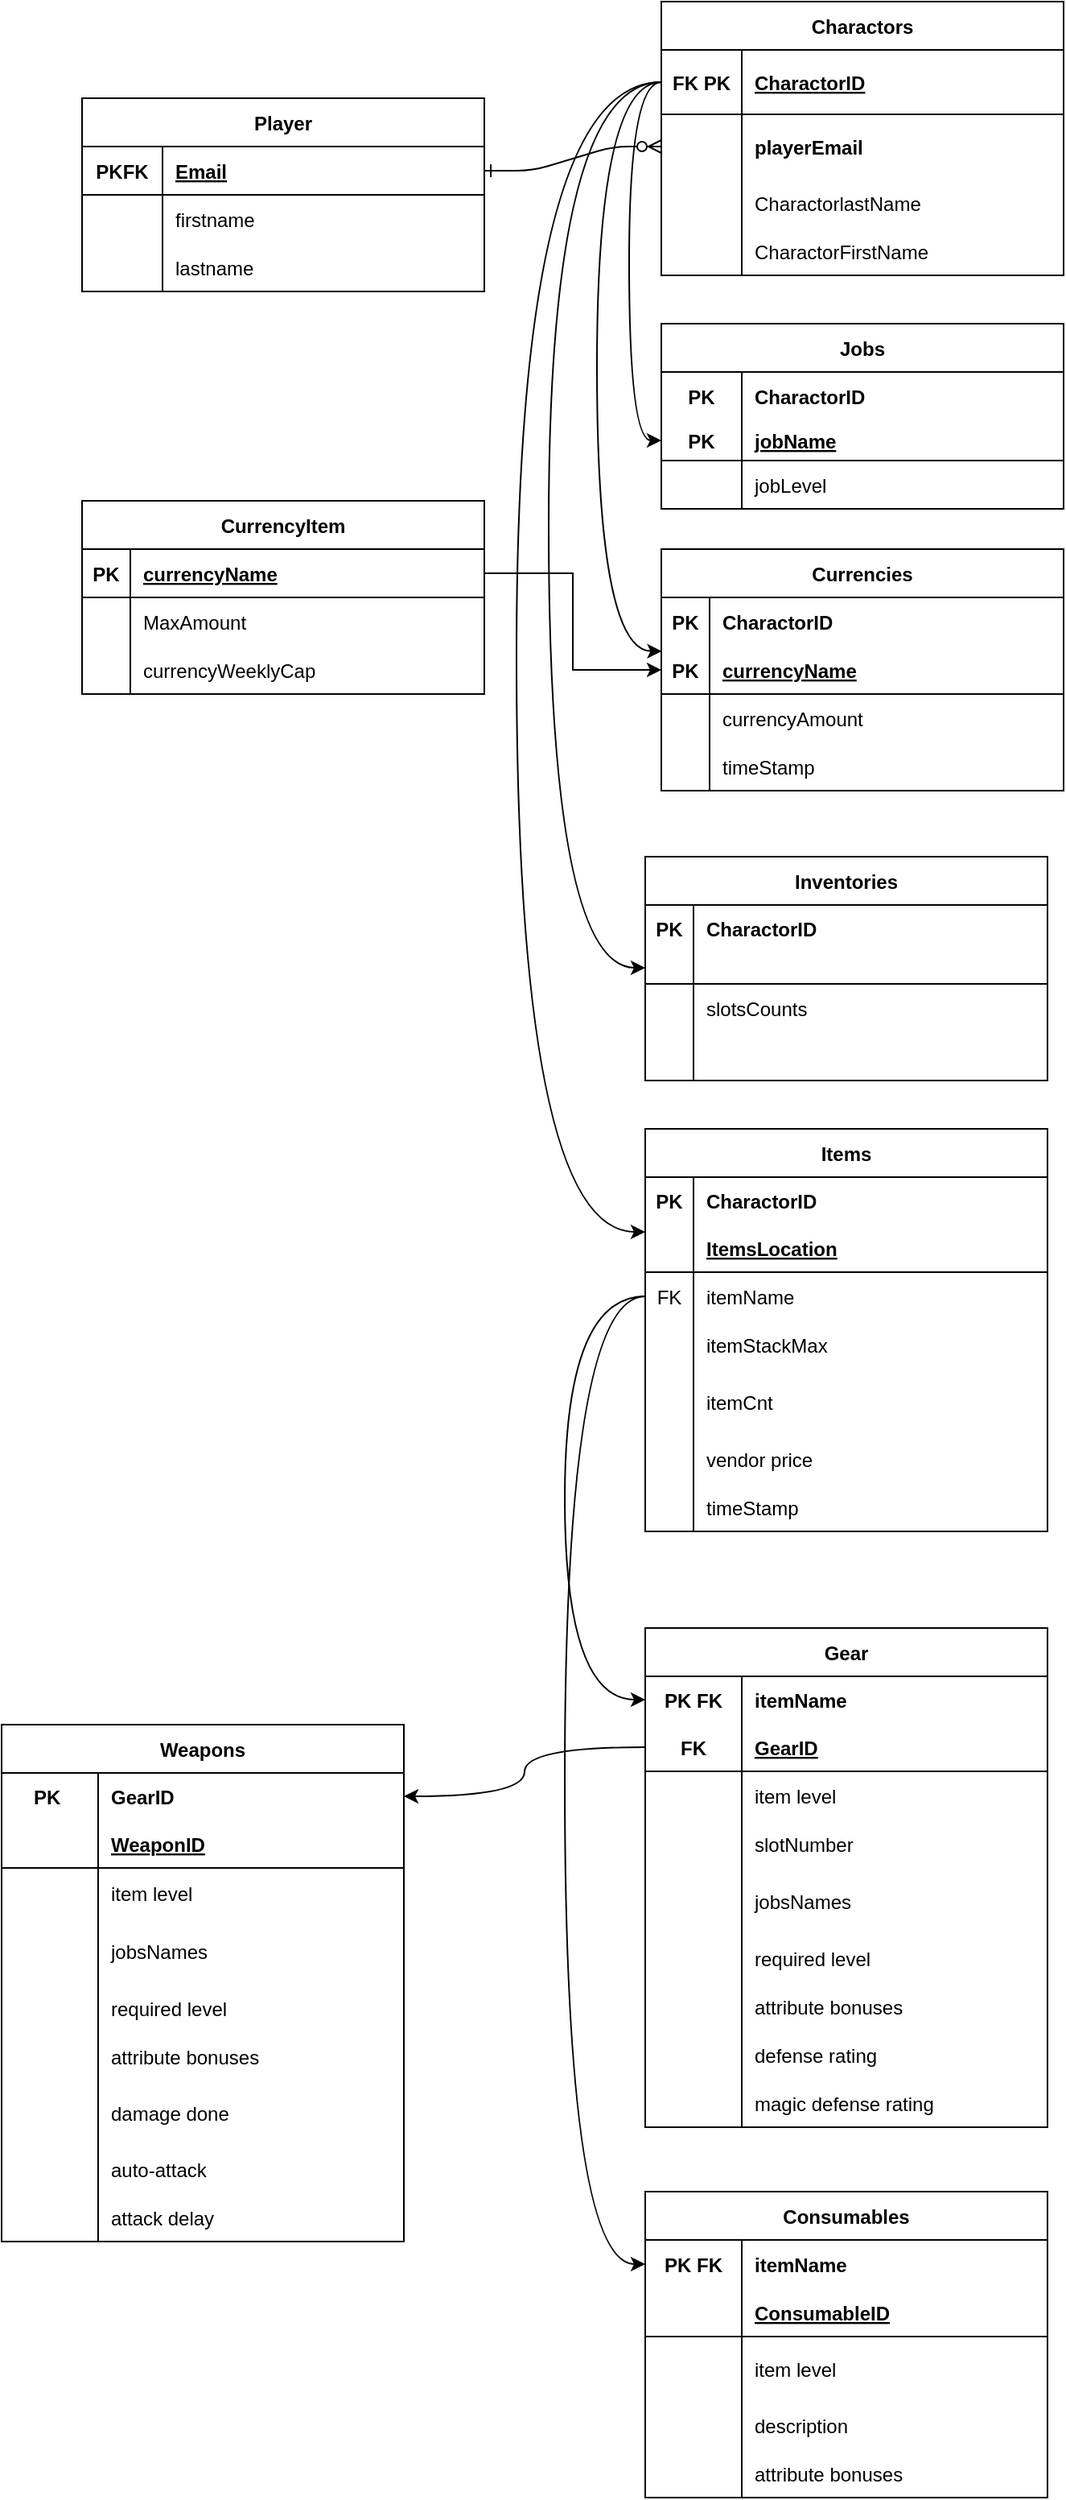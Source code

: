 <mxfile version="23.1.5" type="github">
  <diagram id="R2lEEEUBdFMjLlhIrx00" name="Page-1">
    <mxGraphModel dx="883" dy="550" grid="1" gridSize="10" guides="1" tooltips="1" connect="1" arrows="1" fold="1" page="1" pageScale="1" pageWidth="850" pageHeight="1100" math="0" shadow="0" extFonts="Permanent Marker^https://fonts.googleapis.com/css?family=Permanent+Marker">
      <root>
        <mxCell id="0" />
        <mxCell id="1" parent="0" />
        <mxCell id="0ALvYMT1jV8Z4muqGy3O-168" value="Items" style="shape=table;startSize=30;container=1;collapsible=1;childLayout=tableLayout;fixedRows=1;rowLines=0;fontStyle=1;align=center;resizeLast=1;" parent="1" vertex="1">
          <mxGeometry x="450" y="760" width="250" height="250.0" as="geometry">
            <mxRectangle x="450" y="290" width="70" height="30" as="alternateBounds" />
          </mxGeometry>
        </mxCell>
        <mxCell id="0ALvYMT1jV8Z4muqGy3O-169" value="" style="shape=partialRectangle;collapsible=0;dropTarget=0;pointerEvents=0;fillColor=none;points=[[0,0.5],[1,0.5]];portConstraint=eastwest;top=0;left=0;right=0;bottom=0;fontStyle=1" parent="0ALvYMT1jV8Z4muqGy3O-168" vertex="1">
          <mxGeometry y="30" width="250" height="29" as="geometry" />
        </mxCell>
        <mxCell id="0ALvYMT1jV8Z4muqGy3O-170" value="PK" style="shape=partialRectangle;overflow=hidden;connectable=0;fillColor=none;top=0;left=0;bottom=0;right=0;fontStyle=1" parent="0ALvYMT1jV8Z4muqGy3O-169" vertex="1">
          <mxGeometry width="30" height="29" as="geometry">
            <mxRectangle width="30" height="29" as="alternateBounds" />
          </mxGeometry>
        </mxCell>
        <mxCell id="0ALvYMT1jV8Z4muqGy3O-171" value="CharactorID" style="shape=partialRectangle;overflow=hidden;connectable=0;fillColor=none;top=0;left=0;bottom=0;right=0;align=left;spacingLeft=6;fontStyle=1" parent="0ALvYMT1jV8Z4muqGy3O-169" vertex="1">
          <mxGeometry x="30" width="220" height="29" as="geometry">
            <mxRectangle width="220" height="29" as="alternateBounds" />
          </mxGeometry>
        </mxCell>
        <mxCell id="0ALvYMT1jV8Z4muqGy3O-172" value="" style="shape=partialRectangle;collapsible=0;dropTarget=0;pointerEvents=0;fillColor=none;points=[[0,0.5],[1,0.5]];portConstraint=eastwest;top=0;left=0;right=0;bottom=1;" parent="0ALvYMT1jV8Z4muqGy3O-168" vertex="1">
          <mxGeometry y="59" width="250" height="30" as="geometry" />
        </mxCell>
        <mxCell id="0ALvYMT1jV8Z4muqGy3O-173" value="" style="shape=partialRectangle;overflow=hidden;connectable=0;fillColor=none;top=0;left=0;bottom=0;right=0;fontStyle=1;" parent="0ALvYMT1jV8Z4muqGy3O-172" vertex="1">
          <mxGeometry width="30" height="30" as="geometry">
            <mxRectangle width="30" height="30" as="alternateBounds" />
          </mxGeometry>
        </mxCell>
        <mxCell id="0ALvYMT1jV8Z4muqGy3O-174" value="ItemsLocation" style="shape=partialRectangle;overflow=hidden;connectable=0;fillColor=none;top=0;left=0;bottom=0;right=0;align=left;spacingLeft=6;fontStyle=5;" parent="0ALvYMT1jV8Z4muqGy3O-172" vertex="1">
          <mxGeometry x="30" width="220" height="30" as="geometry">
            <mxRectangle width="220" height="30" as="alternateBounds" />
          </mxGeometry>
        </mxCell>
        <mxCell id="0ALvYMT1jV8Z4muqGy3O-178" value="" style="shape=partialRectangle;collapsible=0;dropTarget=0;pointerEvents=0;fillColor=none;points=[[0,0.5],[1,0.5]];portConstraint=eastwest;top=0;left=0;right=0;bottom=0;" parent="0ALvYMT1jV8Z4muqGy3O-168" vertex="1">
          <mxGeometry y="89" width="250" height="30" as="geometry" />
        </mxCell>
        <mxCell id="0ALvYMT1jV8Z4muqGy3O-179" value="FK" style="shape=partialRectangle;overflow=hidden;connectable=0;fillColor=none;top=0;left=0;bottom=0;right=0;" parent="0ALvYMT1jV8Z4muqGy3O-178" vertex="1">
          <mxGeometry width="30" height="30" as="geometry">
            <mxRectangle width="30" height="30" as="alternateBounds" />
          </mxGeometry>
        </mxCell>
        <mxCell id="0ALvYMT1jV8Z4muqGy3O-180" value="itemName" style="shape=partialRectangle;overflow=hidden;connectable=0;fillColor=none;top=0;left=0;bottom=0;right=0;align=left;spacingLeft=6;" parent="0ALvYMT1jV8Z4muqGy3O-178" vertex="1">
          <mxGeometry x="30" width="220" height="30" as="geometry">
            <mxRectangle width="220" height="30" as="alternateBounds" />
          </mxGeometry>
        </mxCell>
        <mxCell id="0ALvYMT1jV8Z4muqGy3O-203" value="" style="shape=partialRectangle;collapsible=0;dropTarget=0;pointerEvents=0;fillColor=none;points=[[0,0.5],[1,0.5]];portConstraint=eastwest;top=0;left=0;right=0;bottom=0;" parent="0ALvYMT1jV8Z4muqGy3O-168" vertex="1">
          <mxGeometry y="119" width="250" height="30" as="geometry" />
        </mxCell>
        <mxCell id="0ALvYMT1jV8Z4muqGy3O-204" value="" style="shape=partialRectangle;overflow=hidden;connectable=0;fillColor=none;top=0;left=0;bottom=0;right=0;" parent="0ALvYMT1jV8Z4muqGy3O-203" vertex="1">
          <mxGeometry width="30" height="30" as="geometry">
            <mxRectangle width="30" height="30" as="alternateBounds" />
          </mxGeometry>
        </mxCell>
        <mxCell id="0ALvYMT1jV8Z4muqGy3O-205" value="itemStackMax" style="shape=partialRectangle;overflow=hidden;connectable=0;fillColor=none;top=0;left=0;bottom=0;right=0;align=left;spacingLeft=6;" parent="0ALvYMT1jV8Z4muqGy3O-203" vertex="1">
          <mxGeometry x="30" width="220" height="30" as="geometry">
            <mxRectangle width="220" height="30" as="alternateBounds" />
          </mxGeometry>
        </mxCell>
        <mxCell id="0ALvYMT1jV8Z4muqGy3O-222" value="" style="shape=partialRectangle;collapsible=0;dropTarget=0;pointerEvents=0;fillColor=none;points=[[0,0.5],[1,0.5]];portConstraint=eastwest;top=0;left=0;right=0;bottom=0;" parent="0ALvYMT1jV8Z4muqGy3O-168" vertex="1">
          <mxGeometry y="149" width="250" height="41" as="geometry" />
        </mxCell>
        <mxCell id="0ALvYMT1jV8Z4muqGy3O-223" value="" style="shape=partialRectangle;overflow=hidden;connectable=0;fillColor=none;top=0;left=0;bottom=0;right=0;" parent="0ALvYMT1jV8Z4muqGy3O-222" vertex="1">
          <mxGeometry width="30" height="41" as="geometry">
            <mxRectangle width="30" height="41" as="alternateBounds" />
          </mxGeometry>
        </mxCell>
        <mxCell id="0ALvYMT1jV8Z4muqGy3O-224" value="itemCnt" style="shape=partialRectangle;overflow=hidden;connectable=0;fillColor=none;top=0;left=0;bottom=0;right=0;align=left;spacingLeft=6;" parent="0ALvYMT1jV8Z4muqGy3O-222" vertex="1">
          <mxGeometry x="30" width="220" height="41" as="geometry">
            <mxRectangle width="220" height="41" as="alternateBounds" />
          </mxGeometry>
        </mxCell>
        <mxCell id="0ALvYMT1jV8Z4muqGy3O-225" value="" style="shape=partialRectangle;collapsible=0;dropTarget=0;pointerEvents=0;fillColor=none;points=[[0,0.5],[1,0.5]];portConstraint=eastwest;top=0;left=0;right=0;bottom=0;" parent="0ALvYMT1jV8Z4muqGy3O-168" vertex="1">
          <mxGeometry y="190" width="250" height="30" as="geometry" />
        </mxCell>
        <mxCell id="0ALvYMT1jV8Z4muqGy3O-226" value="" style="shape=partialRectangle;overflow=hidden;connectable=0;fillColor=none;top=0;left=0;bottom=0;right=0;" parent="0ALvYMT1jV8Z4muqGy3O-225" vertex="1">
          <mxGeometry width="30" height="30" as="geometry">
            <mxRectangle width="30" height="30" as="alternateBounds" />
          </mxGeometry>
        </mxCell>
        <mxCell id="0ALvYMT1jV8Z4muqGy3O-227" value="vendor price" style="shape=partialRectangle;overflow=hidden;connectable=0;fillColor=none;top=0;left=0;bottom=0;right=0;align=left;spacingLeft=6;" parent="0ALvYMT1jV8Z4muqGy3O-225" vertex="1">
          <mxGeometry x="30" width="220" height="30" as="geometry">
            <mxRectangle width="220" height="30" as="alternateBounds" />
          </mxGeometry>
        </mxCell>
        <mxCell id="0ALvYMT1jV8Z4muqGy3O-229" value="" style="shape=partialRectangle;collapsible=0;dropTarget=0;pointerEvents=0;fillColor=none;points=[[0,0.5],[1,0.5]];portConstraint=eastwest;top=0;left=0;right=0;bottom=0;" parent="0ALvYMT1jV8Z4muqGy3O-168" vertex="1">
          <mxGeometry y="220" width="250" height="30" as="geometry" />
        </mxCell>
        <mxCell id="0ALvYMT1jV8Z4muqGy3O-230" value="" style="shape=partialRectangle;overflow=hidden;connectable=0;fillColor=none;top=0;left=0;bottom=0;right=0;" parent="0ALvYMT1jV8Z4muqGy3O-229" vertex="1">
          <mxGeometry width="30" height="30" as="geometry">
            <mxRectangle width="30" height="30" as="alternateBounds" />
          </mxGeometry>
        </mxCell>
        <mxCell id="0ALvYMT1jV8Z4muqGy3O-231" value="timeStamp" style="shape=partialRectangle;overflow=hidden;connectable=0;fillColor=none;top=0;left=0;bottom=0;right=0;align=left;spacingLeft=6;" parent="0ALvYMT1jV8Z4muqGy3O-229" vertex="1">
          <mxGeometry x="30" width="220" height="30" as="geometry">
            <mxRectangle width="220" height="30" as="alternateBounds" />
          </mxGeometry>
        </mxCell>
        <mxCell id="C-vyLk0tnHw3VtMMgP7b-1" value="" style="edgeStyle=entityRelationEdgeStyle;endArrow=ERzeroToMany;startArrow=ERone;endFill=1;startFill=0;entryX=0;entryY=0.5;entryDx=0;entryDy=0;" parent="1" source="C-vyLk0tnHw3VtMMgP7b-24" target="C-vyLk0tnHw3VtMMgP7b-6" edge="1">
          <mxGeometry width="100" height="100" relative="1" as="geometry">
            <mxPoint x="340" y="720" as="sourcePoint" />
            <mxPoint x="440" y="620" as="targetPoint" />
          </mxGeometry>
        </mxCell>
        <mxCell id="C-vyLk0tnHw3VtMMgP7b-2" value="Charactors" style="shape=table;startSize=30;container=1;collapsible=1;childLayout=tableLayout;fixedRows=1;rowLines=0;fontStyle=1;align=center;resizeLast=1;" parent="1" vertex="1">
          <mxGeometry x="460" y="60" width="250" height="170" as="geometry">
            <mxRectangle x="460" y="60" width="100" height="30" as="alternateBounds" />
          </mxGeometry>
        </mxCell>
        <mxCell id="C-vyLk0tnHw3VtMMgP7b-3" value="" style="shape=partialRectangle;collapsible=0;dropTarget=0;pointerEvents=0;fillColor=none;points=[[0,0.5],[1,0.5]];portConstraint=eastwest;top=0;left=0;right=0;bottom=1;" parent="C-vyLk0tnHw3VtMMgP7b-2" vertex="1">
          <mxGeometry y="30" width="250" height="40" as="geometry" />
        </mxCell>
        <mxCell id="C-vyLk0tnHw3VtMMgP7b-4" value="FK PK" style="shape=partialRectangle;overflow=hidden;connectable=0;fillColor=none;top=0;left=0;bottom=0;right=0;fontStyle=1;" parent="C-vyLk0tnHw3VtMMgP7b-3" vertex="1">
          <mxGeometry width="50" height="40" as="geometry">
            <mxRectangle width="50" height="40" as="alternateBounds" />
          </mxGeometry>
        </mxCell>
        <mxCell id="C-vyLk0tnHw3VtMMgP7b-5" value="CharactorID" style="shape=partialRectangle;overflow=hidden;connectable=0;fillColor=none;top=0;left=0;bottom=0;right=0;align=left;spacingLeft=6;fontStyle=5;" parent="C-vyLk0tnHw3VtMMgP7b-3" vertex="1">
          <mxGeometry x="50" width="200" height="40" as="geometry">
            <mxRectangle width="200" height="40" as="alternateBounds" />
          </mxGeometry>
        </mxCell>
        <mxCell id="C-vyLk0tnHw3VtMMgP7b-6" value="" style="shape=partialRectangle;collapsible=0;dropTarget=0;pointerEvents=0;fillColor=none;points=[[0,0.5],[1,0.5]];portConstraint=eastwest;top=0;left=0;right=0;bottom=0;" parent="C-vyLk0tnHw3VtMMgP7b-2" vertex="1">
          <mxGeometry y="70" width="250" height="40" as="geometry" />
        </mxCell>
        <mxCell id="C-vyLk0tnHw3VtMMgP7b-7" value="" style="shape=partialRectangle;overflow=hidden;connectable=0;fillColor=none;top=0;left=0;bottom=0;right=0;fontStyle=1" parent="C-vyLk0tnHw3VtMMgP7b-6" vertex="1">
          <mxGeometry width="50" height="40" as="geometry">
            <mxRectangle width="50" height="40" as="alternateBounds" />
          </mxGeometry>
        </mxCell>
        <mxCell id="C-vyLk0tnHw3VtMMgP7b-8" value="playerEmail" style="shape=partialRectangle;overflow=hidden;connectable=0;fillColor=none;top=0;left=0;bottom=0;right=0;align=left;spacingLeft=6;labelBorderColor=none;fontStyle=1;perimeterSpacing=2;" parent="C-vyLk0tnHw3VtMMgP7b-6" vertex="1">
          <mxGeometry x="50" width="200" height="40" as="geometry">
            <mxRectangle width="200" height="40" as="alternateBounds" />
          </mxGeometry>
        </mxCell>
        <mxCell id="C-vyLk0tnHw3VtMMgP7b-9" value="" style="shape=partialRectangle;collapsible=0;dropTarget=0;pointerEvents=0;fillColor=none;points=[[0,0.5],[1,0.5]];portConstraint=eastwest;top=0;left=0;right=0;bottom=0;" parent="C-vyLk0tnHw3VtMMgP7b-2" vertex="1">
          <mxGeometry y="110" width="250" height="30" as="geometry" />
        </mxCell>
        <mxCell id="C-vyLk0tnHw3VtMMgP7b-10" value="" style="shape=partialRectangle;overflow=hidden;connectable=0;fillColor=none;top=0;left=0;bottom=0;right=0;" parent="C-vyLk0tnHw3VtMMgP7b-9" vertex="1">
          <mxGeometry width="50" height="30" as="geometry">
            <mxRectangle width="50" height="30" as="alternateBounds" />
          </mxGeometry>
        </mxCell>
        <mxCell id="C-vyLk0tnHw3VtMMgP7b-11" value="CharactorlastName" style="shape=partialRectangle;overflow=hidden;connectable=0;fillColor=none;top=0;left=0;bottom=0;right=0;align=left;spacingLeft=6;strokeColor=default;" parent="C-vyLk0tnHw3VtMMgP7b-9" vertex="1">
          <mxGeometry x="50" width="200" height="30" as="geometry">
            <mxRectangle width="200" height="30" as="alternateBounds" />
          </mxGeometry>
        </mxCell>
        <mxCell id="0ALvYMT1jV8Z4muqGy3O-71" value="" style="shape=partialRectangle;collapsible=0;dropTarget=0;pointerEvents=0;fillColor=none;points=[[0,0.5],[1,0.5]];portConstraint=eastwest;top=0;left=0;right=0;bottom=0;" parent="C-vyLk0tnHw3VtMMgP7b-2" vertex="1">
          <mxGeometry y="140" width="250" height="30" as="geometry" />
        </mxCell>
        <mxCell id="0ALvYMT1jV8Z4muqGy3O-72" value="" style="shape=partialRectangle;overflow=hidden;connectable=0;fillColor=none;top=0;left=0;bottom=0;right=0;" parent="0ALvYMT1jV8Z4muqGy3O-71" vertex="1">
          <mxGeometry width="50" height="30" as="geometry">
            <mxRectangle width="50" height="30" as="alternateBounds" />
          </mxGeometry>
        </mxCell>
        <mxCell id="0ALvYMT1jV8Z4muqGy3O-73" value="CharactorFirstName" style="shape=partialRectangle;overflow=hidden;connectable=0;fillColor=none;top=0;left=0;bottom=0;right=0;align=left;spacingLeft=6;" parent="0ALvYMT1jV8Z4muqGy3O-71" vertex="1">
          <mxGeometry x="50" width="200" height="30" as="geometry">
            <mxRectangle width="200" height="30" as="alternateBounds" />
          </mxGeometry>
        </mxCell>
        <mxCell id="C-vyLk0tnHw3VtMMgP7b-13" value="Jobs" style="shape=table;startSize=30;container=1;collapsible=1;childLayout=tableLayout;fixedRows=1;rowLines=0;fontStyle=1;align=center;resizeLast=1;" parent="1" vertex="1">
          <mxGeometry x="460" y="260" width="250" height="115" as="geometry">
            <mxRectangle x="450" y="290" width="70" height="30" as="alternateBounds" />
          </mxGeometry>
        </mxCell>
        <mxCell id="C-vyLk0tnHw3VtMMgP7b-17" value="" style="shape=partialRectangle;collapsible=0;dropTarget=0;pointerEvents=0;fillColor=none;points=[[0,0.5],[1,0.5]];portConstraint=eastwest;top=0;left=0;right=0;bottom=0;" parent="C-vyLk0tnHw3VtMMgP7b-13" vertex="1">
          <mxGeometry y="30" width="250" height="30" as="geometry" />
        </mxCell>
        <mxCell id="C-vyLk0tnHw3VtMMgP7b-18" value="PK" style="shape=partialRectangle;overflow=hidden;connectable=0;fillColor=none;top=0;left=0;bottom=0;right=0;fontStyle=1" parent="C-vyLk0tnHw3VtMMgP7b-17" vertex="1">
          <mxGeometry width="50" height="30" as="geometry">
            <mxRectangle width="50" height="30" as="alternateBounds" />
          </mxGeometry>
        </mxCell>
        <mxCell id="C-vyLk0tnHw3VtMMgP7b-19" value="CharactorID" style="shape=partialRectangle;overflow=hidden;connectable=0;fillColor=none;top=0;left=0;bottom=0;right=0;align=left;spacingLeft=6;labelBorderColor=none;fontStyle=1" parent="C-vyLk0tnHw3VtMMgP7b-17" vertex="1">
          <mxGeometry x="50" width="200" height="30" as="geometry">
            <mxRectangle width="200" height="30" as="alternateBounds" />
          </mxGeometry>
        </mxCell>
        <mxCell id="C-vyLk0tnHw3VtMMgP7b-14" value="" style="shape=partialRectangle;collapsible=0;dropTarget=0;pointerEvents=0;fillColor=none;points=[[0,0.5],[1,0.5]];portConstraint=eastwest;top=0;left=0;right=0;bottom=1;movable=1;resizable=1;rotatable=1;deletable=1;editable=1;locked=0;connectable=1;" parent="C-vyLk0tnHw3VtMMgP7b-13" vertex="1">
          <mxGeometry y="60" width="250" height="25" as="geometry" />
        </mxCell>
        <mxCell id="C-vyLk0tnHw3VtMMgP7b-15" value="PK" style="shape=partialRectangle;overflow=hidden;connectable=0;fillColor=none;top=0;left=0;bottom=0;right=0;fontStyle=1;" parent="C-vyLk0tnHw3VtMMgP7b-14" vertex="1">
          <mxGeometry width="50" height="25" as="geometry">
            <mxRectangle width="50" height="25" as="alternateBounds" />
          </mxGeometry>
        </mxCell>
        <mxCell id="C-vyLk0tnHw3VtMMgP7b-16" value="jobName" style="shape=partialRectangle;overflow=hidden;connectable=0;fillColor=none;top=0;left=0;bottom=0;right=0;align=left;spacingLeft=6;fontStyle=5;movable=0;resizable=0;rotatable=0;deletable=0;editable=0;locked=1;" parent="C-vyLk0tnHw3VtMMgP7b-14" vertex="1">
          <mxGeometry x="50" width="200" height="25" as="geometry">
            <mxRectangle width="200" height="25" as="alternateBounds" />
          </mxGeometry>
        </mxCell>
        <mxCell id="C-vyLk0tnHw3VtMMgP7b-20" value="" style="shape=partialRectangle;collapsible=0;dropTarget=0;pointerEvents=0;fillColor=none;points=[[0,0.5],[1,0.5]];portConstraint=eastwest;top=0;left=0;right=0;bottom=0;" parent="C-vyLk0tnHw3VtMMgP7b-13" vertex="1">
          <mxGeometry y="85" width="250" height="30" as="geometry" />
        </mxCell>
        <mxCell id="C-vyLk0tnHw3VtMMgP7b-21" value="" style="shape=partialRectangle;overflow=hidden;connectable=0;fillColor=none;top=0;left=0;bottom=0;right=0;" parent="C-vyLk0tnHw3VtMMgP7b-20" vertex="1">
          <mxGeometry width="50" height="30" as="geometry">
            <mxRectangle width="50" height="30" as="alternateBounds" />
          </mxGeometry>
        </mxCell>
        <mxCell id="C-vyLk0tnHw3VtMMgP7b-22" value="jobLevel" style="shape=partialRectangle;overflow=hidden;connectable=0;fillColor=none;top=0;left=0;bottom=0;right=0;align=left;spacingLeft=6;" parent="C-vyLk0tnHw3VtMMgP7b-20" vertex="1">
          <mxGeometry x="50" width="200" height="30" as="geometry">
            <mxRectangle width="200" height="30" as="alternateBounds" />
          </mxGeometry>
        </mxCell>
        <mxCell id="C-vyLk0tnHw3VtMMgP7b-23" value="Player" style="shape=table;startSize=30;container=1;collapsible=1;childLayout=tableLayout;fixedRows=1;rowLines=0;fontStyle=1;align=center;resizeLast=1;" parent="1" vertex="1">
          <mxGeometry x="100" y="120" width="250" height="120" as="geometry" />
        </mxCell>
        <mxCell id="C-vyLk0tnHw3VtMMgP7b-24" value="" style="shape=partialRectangle;collapsible=0;dropTarget=0;pointerEvents=0;fillColor=none;points=[[0,0.5],[1,0.5]];portConstraint=eastwest;top=0;left=0;right=0;bottom=1;" parent="C-vyLk0tnHw3VtMMgP7b-23" vertex="1">
          <mxGeometry y="30" width="250" height="30" as="geometry" />
        </mxCell>
        <mxCell id="C-vyLk0tnHw3VtMMgP7b-25" value="PKFK" style="shape=partialRectangle;overflow=hidden;connectable=0;fillColor=none;top=0;left=0;bottom=0;right=0;fontStyle=1;" parent="C-vyLk0tnHw3VtMMgP7b-24" vertex="1">
          <mxGeometry width="50" height="30" as="geometry">
            <mxRectangle width="50" height="30" as="alternateBounds" />
          </mxGeometry>
        </mxCell>
        <mxCell id="C-vyLk0tnHw3VtMMgP7b-26" value="Email" style="shape=partialRectangle;overflow=hidden;connectable=0;fillColor=none;top=0;left=0;bottom=0;right=0;align=left;spacingLeft=6;fontStyle=5;" parent="C-vyLk0tnHw3VtMMgP7b-24" vertex="1">
          <mxGeometry x="50" width="200" height="30" as="geometry">
            <mxRectangle width="200" height="30" as="alternateBounds" />
          </mxGeometry>
        </mxCell>
        <mxCell id="C-vyLk0tnHw3VtMMgP7b-27" value="" style="shape=partialRectangle;collapsible=0;dropTarget=0;pointerEvents=0;fillColor=none;points=[[0,0.5],[1,0.5]];portConstraint=eastwest;top=0;left=0;right=0;bottom=0;" parent="C-vyLk0tnHw3VtMMgP7b-23" vertex="1">
          <mxGeometry y="60" width="250" height="30" as="geometry" />
        </mxCell>
        <mxCell id="C-vyLk0tnHw3VtMMgP7b-28" value="" style="shape=partialRectangle;overflow=hidden;connectable=0;fillColor=none;top=0;left=0;bottom=0;right=0;" parent="C-vyLk0tnHw3VtMMgP7b-27" vertex="1">
          <mxGeometry width="50" height="30" as="geometry">
            <mxRectangle width="50" height="30" as="alternateBounds" />
          </mxGeometry>
        </mxCell>
        <mxCell id="C-vyLk0tnHw3VtMMgP7b-29" value="firstname" style="shape=partialRectangle;overflow=hidden;connectable=0;fillColor=none;top=0;left=0;bottom=0;right=0;align=left;spacingLeft=6;" parent="C-vyLk0tnHw3VtMMgP7b-27" vertex="1">
          <mxGeometry x="50" width="200" height="30" as="geometry">
            <mxRectangle width="200" height="30" as="alternateBounds" />
          </mxGeometry>
        </mxCell>
        <mxCell id="0ALvYMT1jV8Z4muqGy3O-9" value="" style="shape=partialRectangle;collapsible=0;dropTarget=0;pointerEvents=0;fillColor=none;points=[[0,0.5],[1,0.5]];portConstraint=eastwest;top=0;left=0;right=0;bottom=0;" parent="C-vyLk0tnHw3VtMMgP7b-23" vertex="1">
          <mxGeometry y="90" width="250" height="30" as="geometry" />
        </mxCell>
        <mxCell id="0ALvYMT1jV8Z4muqGy3O-10" value="" style="shape=partialRectangle;overflow=hidden;connectable=0;fillColor=none;top=0;left=0;bottom=0;right=0;" parent="0ALvYMT1jV8Z4muqGy3O-9" vertex="1">
          <mxGeometry width="50" height="30" as="geometry">
            <mxRectangle width="50" height="30" as="alternateBounds" />
          </mxGeometry>
        </mxCell>
        <mxCell id="0ALvYMT1jV8Z4muqGy3O-11" value="lastname" style="shape=partialRectangle;overflow=hidden;connectable=0;fillColor=none;top=0;left=0;bottom=0;right=0;align=left;spacingLeft=6;" parent="0ALvYMT1jV8Z4muqGy3O-9" vertex="1">
          <mxGeometry x="50" width="200" height="30" as="geometry">
            <mxRectangle width="200" height="30" as="alternateBounds" />
          </mxGeometry>
        </mxCell>
        <mxCell id="0ALvYMT1jV8Z4muqGy3O-91" value="Currencies" style="shape=table;startSize=30;container=1;collapsible=1;childLayout=tableLayout;fixedRows=1;rowLines=0;fontStyle=1;align=center;resizeLast=1;" parent="1" vertex="1">
          <mxGeometry x="460" y="400" width="250" height="150" as="geometry">
            <mxRectangle x="450" y="290" width="70" height="30" as="alternateBounds" />
          </mxGeometry>
        </mxCell>
        <mxCell id="0ALvYMT1jV8Z4muqGy3O-95" value="" style="shape=partialRectangle;collapsible=0;dropTarget=0;pointerEvents=0;fillColor=none;points=[[0,0.5],[1,0.5]];portConstraint=eastwest;top=0;left=0;right=0;bottom=0;fontStyle=1" parent="0ALvYMT1jV8Z4muqGy3O-91" vertex="1">
          <mxGeometry y="30" width="250" height="30" as="geometry" />
        </mxCell>
        <mxCell id="0ALvYMT1jV8Z4muqGy3O-96" value="PK" style="shape=partialRectangle;overflow=hidden;connectable=0;fillColor=none;top=0;left=0;bottom=0;right=0;fontStyle=1" parent="0ALvYMT1jV8Z4muqGy3O-95" vertex="1">
          <mxGeometry width="30" height="30" as="geometry">
            <mxRectangle width="30" height="30" as="alternateBounds" />
          </mxGeometry>
        </mxCell>
        <mxCell id="0ALvYMT1jV8Z4muqGy3O-97" value="CharactorID" style="shape=partialRectangle;overflow=hidden;connectable=0;fillColor=none;top=0;left=0;bottom=0;right=0;align=left;spacingLeft=6;fontStyle=1" parent="0ALvYMT1jV8Z4muqGy3O-95" vertex="1">
          <mxGeometry x="30" width="220" height="30" as="geometry">
            <mxRectangle width="220" height="30" as="alternateBounds" />
          </mxGeometry>
        </mxCell>
        <mxCell id="0ALvYMT1jV8Z4muqGy3O-92" value="" style="shape=partialRectangle;collapsible=0;dropTarget=0;pointerEvents=0;fillColor=none;points=[[0,0.5],[1,0.5]];portConstraint=eastwest;top=0;left=0;right=0;bottom=1;" parent="0ALvYMT1jV8Z4muqGy3O-91" vertex="1">
          <mxGeometry y="60" width="250" height="30" as="geometry" />
        </mxCell>
        <mxCell id="0ALvYMT1jV8Z4muqGy3O-93" value="PK" style="shape=partialRectangle;overflow=hidden;connectable=0;fillColor=none;top=0;left=0;bottom=0;right=0;fontStyle=1;" parent="0ALvYMT1jV8Z4muqGy3O-92" vertex="1">
          <mxGeometry width="30" height="30" as="geometry">
            <mxRectangle width="30" height="30" as="alternateBounds" />
          </mxGeometry>
        </mxCell>
        <mxCell id="0ALvYMT1jV8Z4muqGy3O-94" value="currencyName" style="shape=partialRectangle;overflow=hidden;connectable=0;fillColor=none;top=0;left=0;bottom=0;right=0;align=left;spacingLeft=6;fontStyle=5;" parent="0ALvYMT1jV8Z4muqGy3O-92" vertex="1">
          <mxGeometry x="30" width="220" height="30" as="geometry">
            <mxRectangle width="220" height="30" as="alternateBounds" />
          </mxGeometry>
        </mxCell>
        <mxCell id="0ALvYMT1jV8Z4muqGy3O-98" value="" style="shape=partialRectangle;collapsible=0;dropTarget=0;pointerEvents=0;fillColor=none;points=[[0,0.5],[1,0.5]];portConstraint=eastwest;top=0;left=0;right=0;bottom=0;" parent="0ALvYMT1jV8Z4muqGy3O-91" vertex="1">
          <mxGeometry y="90" width="250" height="30" as="geometry" />
        </mxCell>
        <mxCell id="0ALvYMT1jV8Z4muqGy3O-99" value="" style="shape=partialRectangle;overflow=hidden;connectable=0;fillColor=none;top=0;left=0;bottom=0;right=0;" parent="0ALvYMT1jV8Z4muqGy3O-98" vertex="1">
          <mxGeometry width="30" height="30" as="geometry">
            <mxRectangle width="30" height="30" as="alternateBounds" />
          </mxGeometry>
        </mxCell>
        <mxCell id="0ALvYMT1jV8Z4muqGy3O-100" value="currencyAmount" style="shape=partialRectangle;overflow=hidden;connectable=0;fillColor=none;top=0;left=0;bottom=0;right=0;align=left;spacingLeft=6;" parent="0ALvYMT1jV8Z4muqGy3O-98" vertex="1">
          <mxGeometry x="30" width="220" height="30" as="geometry">
            <mxRectangle width="220" height="30" as="alternateBounds" />
          </mxGeometry>
        </mxCell>
        <mxCell id="0ALvYMT1jV8Z4muqGy3O-152" value="" style="shape=partialRectangle;collapsible=0;dropTarget=0;pointerEvents=0;fillColor=none;points=[[0,0.5],[1,0.5]];portConstraint=eastwest;top=0;left=0;right=0;bottom=0;" parent="0ALvYMT1jV8Z4muqGy3O-91" vertex="1">
          <mxGeometry y="120" width="250" height="30" as="geometry" />
        </mxCell>
        <mxCell id="0ALvYMT1jV8Z4muqGy3O-153" value="" style="shape=partialRectangle;overflow=hidden;connectable=0;fillColor=none;top=0;left=0;bottom=0;right=0;" parent="0ALvYMT1jV8Z4muqGy3O-152" vertex="1">
          <mxGeometry width="30" height="30" as="geometry">
            <mxRectangle width="30" height="30" as="alternateBounds" />
          </mxGeometry>
        </mxCell>
        <mxCell id="0ALvYMT1jV8Z4muqGy3O-154" value="timeStamp" style="shape=partialRectangle;overflow=hidden;connectable=0;fillColor=none;top=0;left=0;bottom=0;right=0;align=left;spacingLeft=6;" parent="0ALvYMT1jV8Z4muqGy3O-152" vertex="1">
          <mxGeometry x="30" width="220" height="30" as="geometry">
            <mxRectangle width="220" height="30" as="alternateBounds" />
          </mxGeometry>
        </mxCell>
        <mxCell id="0ALvYMT1jV8Z4muqGy3O-114" value="CurrencyItem" style="shape=table;startSize=30;container=1;collapsible=1;childLayout=tableLayout;fixedRows=1;rowLines=0;fontStyle=1;align=center;resizeLast=1;" parent="1" vertex="1">
          <mxGeometry x="100" y="370" width="250" height="120" as="geometry">
            <mxRectangle x="450" y="290" width="70" height="30" as="alternateBounds" />
          </mxGeometry>
        </mxCell>
        <mxCell id="0ALvYMT1jV8Z4muqGy3O-115" value="" style="shape=partialRectangle;collapsible=0;dropTarget=0;pointerEvents=0;fillColor=none;points=[[0,0.5],[1,0.5]];portConstraint=eastwest;top=0;left=0;right=0;bottom=1;" parent="0ALvYMT1jV8Z4muqGy3O-114" vertex="1">
          <mxGeometry y="30" width="250" height="30" as="geometry" />
        </mxCell>
        <mxCell id="0ALvYMT1jV8Z4muqGy3O-116" value="PK" style="shape=partialRectangle;overflow=hidden;connectable=0;fillColor=none;top=0;left=0;bottom=0;right=0;fontStyle=1;" parent="0ALvYMT1jV8Z4muqGy3O-115" vertex="1">
          <mxGeometry width="30" height="30" as="geometry">
            <mxRectangle width="30" height="30" as="alternateBounds" />
          </mxGeometry>
        </mxCell>
        <mxCell id="0ALvYMT1jV8Z4muqGy3O-117" value="currencyName" style="shape=partialRectangle;overflow=hidden;connectable=0;fillColor=none;top=0;left=0;bottom=0;right=0;align=left;spacingLeft=6;fontStyle=5;" parent="0ALvYMT1jV8Z4muqGy3O-115" vertex="1">
          <mxGeometry x="30" width="220" height="30" as="geometry">
            <mxRectangle width="220" height="30" as="alternateBounds" />
          </mxGeometry>
        </mxCell>
        <mxCell id="0ALvYMT1jV8Z4muqGy3O-118" value="" style="shape=partialRectangle;collapsible=0;dropTarget=0;pointerEvents=0;fillColor=none;points=[[0,0.5],[1,0.5]];portConstraint=eastwest;top=0;left=0;right=0;bottom=0;" parent="0ALvYMT1jV8Z4muqGy3O-114" vertex="1">
          <mxGeometry y="60" width="250" height="30" as="geometry" />
        </mxCell>
        <mxCell id="0ALvYMT1jV8Z4muqGy3O-119" value="" style="shape=partialRectangle;overflow=hidden;connectable=0;fillColor=none;top=0;left=0;bottom=0;right=0;" parent="0ALvYMT1jV8Z4muqGy3O-118" vertex="1">
          <mxGeometry width="30" height="30" as="geometry">
            <mxRectangle width="30" height="30" as="alternateBounds" />
          </mxGeometry>
        </mxCell>
        <mxCell id="0ALvYMT1jV8Z4muqGy3O-120" value="MaxAmount" style="shape=partialRectangle;overflow=hidden;connectable=0;fillColor=none;top=0;left=0;bottom=0;right=0;align=left;spacingLeft=6;" parent="0ALvYMT1jV8Z4muqGy3O-118" vertex="1">
          <mxGeometry x="30" width="220" height="30" as="geometry">
            <mxRectangle width="220" height="30" as="alternateBounds" />
          </mxGeometry>
        </mxCell>
        <mxCell id="0ALvYMT1jV8Z4muqGy3O-133" value="" style="shape=partialRectangle;collapsible=0;dropTarget=0;pointerEvents=0;fillColor=none;points=[[0,0.5],[1,0.5]];portConstraint=eastwest;top=0;left=0;right=0;bottom=0;" parent="0ALvYMT1jV8Z4muqGy3O-114" vertex="1">
          <mxGeometry y="90" width="250" height="30" as="geometry" />
        </mxCell>
        <mxCell id="0ALvYMT1jV8Z4muqGy3O-134" value="" style="shape=partialRectangle;overflow=hidden;connectable=0;fillColor=none;top=0;left=0;bottom=0;right=0;" parent="0ALvYMT1jV8Z4muqGy3O-133" vertex="1">
          <mxGeometry width="30" height="30" as="geometry">
            <mxRectangle width="30" height="30" as="alternateBounds" />
          </mxGeometry>
        </mxCell>
        <mxCell id="0ALvYMT1jV8Z4muqGy3O-135" value="currencyWeeklyCap" style="shape=partialRectangle;overflow=hidden;connectable=0;fillColor=none;top=0;left=0;bottom=0;right=0;align=left;spacingLeft=6;" parent="0ALvYMT1jV8Z4muqGy3O-133" vertex="1">
          <mxGeometry x="30" width="220" height="30" as="geometry">
            <mxRectangle width="220" height="30" as="alternateBounds" />
          </mxGeometry>
        </mxCell>
        <mxCell id="0ALvYMT1jV8Z4muqGy3O-136" style="edgeStyle=orthogonalEdgeStyle;rounded=0;orthogonalLoop=1;jettySize=auto;html=1;exitX=1;exitY=0.5;exitDx=0;exitDy=0;entryX=0;entryY=0.5;entryDx=0;entryDy=0;" parent="1" source="0ALvYMT1jV8Z4muqGy3O-115" target="0ALvYMT1jV8Z4muqGy3O-92" edge="1">
          <mxGeometry relative="1" as="geometry" />
        </mxCell>
        <mxCell id="0ALvYMT1jV8Z4muqGy3O-185" style="edgeStyle=orthogonalEdgeStyle;rounded=0;orthogonalLoop=1;jettySize=auto;html=1;exitX=0;exitY=0.5;exitDx=0;exitDy=0;entryX=0;entryY=0.5;entryDx=0;entryDy=0;curved=1;" parent="1" source="C-vyLk0tnHw3VtMMgP7b-3" target="C-vyLk0tnHw3VtMMgP7b-14" edge="1">
          <mxGeometry relative="1" as="geometry" />
        </mxCell>
        <mxCell id="0ALvYMT1jV8Z4muqGy3O-186" style="edgeStyle=orthogonalEdgeStyle;rounded=0;orthogonalLoop=1;jettySize=auto;html=1;exitX=0;exitY=0.5;exitDx=0;exitDy=0;entryX=0.001;entryY=0.113;entryDx=0;entryDy=0;entryPerimeter=0;curved=1;" parent="1" source="C-vyLk0tnHw3VtMMgP7b-3" target="0ALvYMT1jV8Z4muqGy3O-92" edge="1">
          <mxGeometry relative="1" as="geometry">
            <Array as="points">
              <mxPoint x="420" y="110" />
              <mxPoint x="420" y="463" />
            </Array>
          </mxGeometry>
        </mxCell>
        <mxCell id="0ALvYMT1jV8Z4muqGy3O-188" style="edgeStyle=orthogonalEdgeStyle;rounded=0;orthogonalLoop=1;jettySize=auto;html=1;exitX=0;exitY=0.5;exitDx=0;exitDy=0;entryX=0;entryY=0.5;entryDx=0;entryDy=0;curved=1;" parent="1" source="C-vyLk0tnHw3VtMMgP7b-3" target="0ALvYMT1jV8Z4muqGy3O-193" edge="1">
          <mxGeometry relative="1" as="geometry">
            <Array as="points">
              <mxPoint x="390" y="110" />
              <mxPoint x="390" y="660" />
            </Array>
          </mxGeometry>
        </mxCell>
        <mxCell id="0ALvYMT1jV8Z4muqGy3O-189" value="Inventories" style="shape=table;startSize=30;container=1;collapsible=1;childLayout=tableLayout;fixedRows=1;rowLines=0;fontStyle=1;align=center;resizeLast=1;" parent="1" vertex="1">
          <mxGeometry x="450" y="591" width="250" height="139" as="geometry">
            <mxRectangle x="450" y="290" width="70" height="30" as="alternateBounds" />
          </mxGeometry>
        </mxCell>
        <mxCell id="0ALvYMT1jV8Z4muqGy3O-190" value="" style="shape=partialRectangle;collapsible=0;dropTarget=0;pointerEvents=0;fillColor=none;points=[[0,0.5],[1,0.5]];portConstraint=eastwest;top=0;left=0;right=0;bottom=0;fontStyle=1" parent="0ALvYMT1jV8Z4muqGy3O-189" vertex="1">
          <mxGeometry y="30" width="250" height="29" as="geometry" />
        </mxCell>
        <mxCell id="0ALvYMT1jV8Z4muqGy3O-191" value="PK" style="shape=partialRectangle;overflow=hidden;connectable=0;fillColor=none;top=0;left=0;bottom=0;right=0;fontStyle=1" parent="0ALvYMT1jV8Z4muqGy3O-190" vertex="1">
          <mxGeometry width="30" height="29" as="geometry">
            <mxRectangle width="30" height="29" as="alternateBounds" />
          </mxGeometry>
        </mxCell>
        <mxCell id="0ALvYMT1jV8Z4muqGy3O-192" value="CharactorID" style="shape=partialRectangle;overflow=hidden;connectable=0;fillColor=none;top=0;left=0;bottom=0;right=0;align=left;spacingLeft=6;fontStyle=1" parent="0ALvYMT1jV8Z4muqGy3O-190" vertex="1">
          <mxGeometry x="30" width="220" height="29" as="geometry">
            <mxRectangle width="220" height="29" as="alternateBounds" />
          </mxGeometry>
        </mxCell>
        <mxCell id="0ALvYMT1jV8Z4muqGy3O-193" value="" style="shape=partialRectangle;collapsible=0;dropTarget=0;pointerEvents=0;fillColor=none;points=[[0,0.5],[1,0.5]];portConstraint=eastwest;top=0;left=0;right=0;bottom=1;" parent="0ALvYMT1jV8Z4muqGy3O-189" vertex="1">
          <mxGeometry y="59" width="250" height="20" as="geometry" />
        </mxCell>
        <mxCell id="0ALvYMT1jV8Z4muqGy3O-194" value="" style="shape=partialRectangle;overflow=hidden;connectable=0;fillColor=none;top=0;left=0;bottom=0;right=0;fontStyle=1;" parent="0ALvYMT1jV8Z4muqGy3O-193" vertex="1">
          <mxGeometry width="30" height="20" as="geometry">
            <mxRectangle width="30" height="20" as="alternateBounds" />
          </mxGeometry>
        </mxCell>
        <mxCell id="0ALvYMT1jV8Z4muqGy3O-195" value="" style="shape=partialRectangle;overflow=hidden;connectable=0;fillColor=none;top=0;left=0;bottom=0;right=0;align=left;spacingLeft=6;fontStyle=5;" parent="0ALvYMT1jV8Z4muqGy3O-193" vertex="1">
          <mxGeometry x="30" width="220" height="20" as="geometry">
            <mxRectangle width="220" height="20" as="alternateBounds" />
          </mxGeometry>
        </mxCell>
        <mxCell id="0ALvYMT1jV8Z4muqGy3O-196" value="" style="shape=partialRectangle;collapsible=0;dropTarget=0;pointerEvents=0;fillColor=none;points=[[0,0.5],[1,0.5]];portConstraint=eastwest;top=0;left=0;right=0;bottom=0;" parent="0ALvYMT1jV8Z4muqGy3O-189" vertex="1">
          <mxGeometry y="79" width="250" height="30" as="geometry" />
        </mxCell>
        <mxCell id="0ALvYMT1jV8Z4muqGy3O-197" value="" style="shape=partialRectangle;overflow=hidden;connectable=0;fillColor=none;top=0;left=0;bottom=0;right=0;" parent="0ALvYMT1jV8Z4muqGy3O-196" vertex="1">
          <mxGeometry width="30" height="30" as="geometry">
            <mxRectangle width="30" height="30" as="alternateBounds" />
          </mxGeometry>
        </mxCell>
        <mxCell id="0ALvYMT1jV8Z4muqGy3O-198" value="slotsCounts" style="shape=partialRectangle;overflow=hidden;connectable=0;fillColor=none;top=0;left=0;bottom=0;right=0;align=left;spacingLeft=6;" parent="0ALvYMT1jV8Z4muqGy3O-196" vertex="1">
          <mxGeometry x="30" width="220" height="30" as="geometry">
            <mxRectangle width="220" height="30" as="alternateBounds" />
          </mxGeometry>
        </mxCell>
        <mxCell id="0ALvYMT1jV8Z4muqGy3O-199" value="" style="shape=partialRectangle;collapsible=0;dropTarget=0;pointerEvents=0;fillColor=none;points=[[0,0.5],[1,0.5]];portConstraint=eastwest;top=0;left=0;right=0;bottom=0;" parent="0ALvYMT1jV8Z4muqGy3O-189" vertex="1">
          <mxGeometry y="109" width="250" height="30" as="geometry" />
        </mxCell>
        <mxCell id="0ALvYMT1jV8Z4muqGy3O-200" value="" style="shape=partialRectangle;overflow=hidden;connectable=0;fillColor=none;top=0;left=0;bottom=0;right=0;" parent="0ALvYMT1jV8Z4muqGy3O-199" vertex="1">
          <mxGeometry width="30" height="30" as="geometry">
            <mxRectangle width="30" height="30" as="alternateBounds" />
          </mxGeometry>
        </mxCell>
        <mxCell id="0ALvYMT1jV8Z4muqGy3O-201" value="" style="shape=partialRectangle;overflow=hidden;connectable=0;fillColor=none;top=0;left=0;bottom=0;right=0;align=left;spacingLeft=6;" parent="0ALvYMT1jV8Z4muqGy3O-199" vertex="1">
          <mxGeometry x="30" width="220" height="30" as="geometry">
            <mxRectangle width="220" height="30" as="alternateBounds" />
          </mxGeometry>
        </mxCell>
        <mxCell id="0ALvYMT1jV8Z4muqGy3O-228" style="edgeStyle=orthogonalEdgeStyle;rounded=0;orthogonalLoop=1;jettySize=auto;html=1;exitX=0;exitY=0.5;exitDx=0;exitDy=0;entryX=0;entryY=0.167;entryDx=0;entryDy=0;curved=1;entryPerimeter=0;" parent="1" source="C-vyLk0tnHw3VtMMgP7b-3" target="0ALvYMT1jV8Z4muqGy3O-172" edge="1">
          <mxGeometry relative="1" as="geometry">
            <mxPoint x="470" y="120" as="sourcePoint" />
            <mxPoint x="460" y="670" as="targetPoint" />
            <Array as="points">
              <mxPoint x="370" y="110" />
              <mxPoint x="370" y="824" />
            </Array>
          </mxGeometry>
        </mxCell>
        <mxCell id="0ALvYMT1jV8Z4muqGy3O-283" value="Gear" style="shape=table;startSize=30;container=1;collapsible=1;childLayout=tableLayout;fixedRows=1;rowLines=0;fontStyle=1;align=center;resizeLast=1;" parent="1" vertex="1">
          <mxGeometry x="450" y="1070" width="250" height="310.0" as="geometry">
            <mxRectangle x="450" y="290" width="70" height="30" as="alternateBounds" />
          </mxGeometry>
        </mxCell>
        <mxCell id="0ALvYMT1jV8Z4muqGy3O-284" value="" style="shape=partialRectangle;collapsible=0;dropTarget=0;pointerEvents=0;fillColor=none;points=[[0,0.5],[1,0.5]];portConstraint=eastwest;top=0;left=0;right=0;bottom=0;fontStyle=1" parent="0ALvYMT1jV8Z4muqGy3O-283" vertex="1">
          <mxGeometry y="30" width="250" height="29" as="geometry" />
        </mxCell>
        <mxCell id="0ALvYMT1jV8Z4muqGy3O-285" value="PK FK" style="shape=partialRectangle;overflow=hidden;connectable=0;fillColor=none;top=0;left=0;bottom=0;right=0;fontStyle=1" parent="0ALvYMT1jV8Z4muqGy3O-284" vertex="1">
          <mxGeometry width="60" height="29" as="geometry">
            <mxRectangle width="60" height="29" as="alternateBounds" />
          </mxGeometry>
        </mxCell>
        <mxCell id="0ALvYMT1jV8Z4muqGy3O-286" value="itemName" style="shape=partialRectangle;overflow=hidden;connectable=0;fillColor=none;top=0;left=0;bottom=0;right=0;align=left;spacingLeft=6;fontStyle=1" parent="0ALvYMT1jV8Z4muqGy3O-284" vertex="1">
          <mxGeometry x="60" width="190" height="29" as="geometry">
            <mxRectangle width="190" height="29" as="alternateBounds" />
          </mxGeometry>
        </mxCell>
        <mxCell id="0ALvYMT1jV8Z4muqGy3O-287" value="" style="shape=partialRectangle;collapsible=0;dropTarget=0;pointerEvents=0;fillColor=none;points=[[0,0.5],[1,0.5]];portConstraint=eastwest;top=0;left=0;right=0;bottom=1;" parent="0ALvYMT1jV8Z4muqGy3O-283" vertex="1">
          <mxGeometry y="59" width="250" height="30" as="geometry" />
        </mxCell>
        <mxCell id="0ALvYMT1jV8Z4muqGy3O-288" value="FK" style="shape=partialRectangle;overflow=hidden;connectable=0;fillColor=none;top=0;left=0;bottom=0;right=0;fontStyle=1;" parent="0ALvYMT1jV8Z4muqGy3O-287" vertex="1">
          <mxGeometry width="60" height="30" as="geometry">
            <mxRectangle width="60" height="30" as="alternateBounds" />
          </mxGeometry>
        </mxCell>
        <mxCell id="0ALvYMT1jV8Z4muqGy3O-289" value="GearID" style="shape=partialRectangle;overflow=hidden;connectable=0;fillColor=none;top=0;left=0;bottom=0;right=0;align=left;spacingLeft=6;fontStyle=5;" parent="0ALvYMT1jV8Z4muqGy3O-287" vertex="1">
          <mxGeometry x="60" width="190" height="30" as="geometry">
            <mxRectangle width="190" height="30" as="alternateBounds" />
          </mxGeometry>
        </mxCell>
        <mxCell id="0ALvYMT1jV8Z4muqGy3O-290" value="" style="shape=partialRectangle;collapsible=0;dropTarget=0;pointerEvents=0;fillColor=none;points=[[0,0.5],[1,0.5]];portConstraint=eastwest;top=0;left=0;right=0;bottom=0;" parent="0ALvYMT1jV8Z4muqGy3O-283" vertex="1">
          <mxGeometry y="89" width="250" height="30" as="geometry" />
        </mxCell>
        <mxCell id="0ALvYMT1jV8Z4muqGy3O-291" value="" style="shape=partialRectangle;overflow=hidden;connectable=0;fillColor=none;top=0;left=0;bottom=0;right=0;" parent="0ALvYMT1jV8Z4muqGy3O-290" vertex="1">
          <mxGeometry width="60" height="30" as="geometry">
            <mxRectangle width="60" height="30" as="alternateBounds" />
          </mxGeometry>
        </mxCell>
        <mxCell id="0ALvYMT1jV8Z4muqGy3O-292" value="item level" style="shape=partialRectangle;overflow=hidden;connectable=0;fillColor=none;top=0;left=0;bottom=0;right=0;align=left;spacingLeft=6;" parent="0ALvYMT1jV8Z4muqGy3O-290" vertex="1">
          <mxGeometry x="60" width="190" height="30" as="geometry">
            <mxRectangle width="190" height="30" as="alternateBounds" />
          </mxGeometry>
        </mxCell>
        <mxCell id="0ALvYMT1jV8Z4muqGy3O-293" value="" style="shape=partialRectangle;collapsible=0;dropTarget=0;pointerEvents=0;fillColor=none;points=[[0,0.5],[1,0.5]];portConstraint=eastwest;top=0;left=0;right=0;bottom=0;" parent="0ALvYMT1jV8Z4muqGy3O-283" vertex="1">
          <mxGeometry y="119" width="250" height="30" as="geometry" />
        </mxCell>
        <mxCell id="0ALvYMT1jV8Z4muqGy3O-294" value="" style="shape=partialRectangle;overflow=hidden;connectable=0;fillColor=none;top=0;left=0;bottom=0;right=0;" parent="0ALvYMT1jV8Z4muqGy3O-293" vertex="1">
          <mxGeometry width="60" height="30" as="geometry">
            <mxRectangle width="60" height="30" as="alternateBounds" />
          </mxGeometry>
        </mxCell>
        <mxCell id="0ALvYMT1jV8Z4muqGy3O-295" value="slotNumber" style="shape=partialRectangle;overflow=hidden;connectable=0;fillColor=none;top=0;left=0;bottom=0;right=0;align=left;spacingLeft=6;" parent="0ALvYMT1jV8Z4muqGy3O-293" vertex="1">
          <mxGeometry x="60" width="190" height="30" as="geometry">
            <mxRectangle width="190" height="30" as="alternateBounds" />
          </mxGeometry>
        </mxCell>
        <mxCell id="0ALvYMT1jV8Z4muqGy3O-296" value="" style="shape=partialRectangle;collapsible=0;dropTarget=0;pointerEvents=0;fillColor=none;points=[[0,0.5],[1,0.5]];portConstraint=eastwest;top=0;left=0;right=0;bottom=0;" parent="0ALvYMT1jV8Z4muqGy3O-283" vertex="1">
          <mxGeometry y="149" width="250" height="41" as="geometry" />
        </mxCell>
        <mxCell id="0ALvYMT1jV8Z4muqGy3O-297" value="" style="shape=partialRectangle;overflow=hidden;connectable=0;fillColor=none;top=0;left=0;bottom=0;right=0;" parent="0ALvYMT1jV8Z4muqGy3O-296" vertex="1">
          <mxGeometry width="60" height="41" as="geometry">
            <mxRectangle width="60" height="41" as="alternateBounds" />
          </mxGeometry>
        </mxCell>
        <mxCell id="0ALvYMT1jV8Z4muqGy3O-298" value="jobsNames" style="shape=partialRectangle;overflow=hidden;connectable=0;fillColor=none;top=0;left=0;bottom=0;right=0;align=left;spacingLeft=6;" parent="0ALvYMT1jV8Z4muqGy3O-296" vertex="1">
          <mxGeometry x="60" width="190" height="41" as="geometry">
            <mxRectangle width="190" height="41" as="alternateBounds" />
          </mxGeometry>
        </mxCell>
        <mxCell id="0ALvYMT1jV8Z4muqGy3O-299" value="" style="shape=partialRectangle;collapsible=0;dropTarget=0;pointerEvents=0;fillColor=none;points=[[0,0.5],[1,0.5]];portConstraint=eastwest;top=0;left=0;right=0;bottom=0;" parent="0ALvYMT1jV8Z4muqGy3O-283" vertex="1">
          <mxGeometry y="190" width="250" height="30" as="geometry" />
        </mxCell>
        <mxCell id="0ALvYMT1jV8Z4muqGy3O-300" value="" style="shape=partialRectangle;overflow=hidden;connectable=0;fillColor=none;top=0;left=0;bottom=0;right=0;" parent="0ALvYMT1jV8Z4muqGy3O-299" vertex="1">
          <mxGeometry width="60" height="30" as="geometry">
            <mxRectangle width="60" height="30" as="alternateBounds" />
          </mxGeometry>
        </mxCell>
        <mxCell id="0ALvYMT1jV8Z4muqGy3O-301" value="required level" style="shape=partialRectangle;overflow=hidden;connectable=0;fillColor=none;top=0;left=0;bottom=0;right=0;align=left;spacingLeft=6;" parent="0ALvYMT1jV8Z4muqGy3O-299" vertex="1">
          <mxGeometry x="60" width="190" height="30" as="geometry">
            <mxRectangle width="190" height="30" as="alternateBounds" />
          </mxGeometry>
        </mxCell>
        <mxCell id="0ALvYMT1jV8Z4muqGy3O-302" value="" style="shape=partialRectangle;collapsible=0;dropTarget=0;pointerEvents=0;fillColor=none;points=[[0,0.5],[1,0.5]];portConstraint=eastwest;top=0;left=0;right=0;bottom=0;" parent="0ALvYMT1jV8Z4muqGy3O-283" vertex="1">
          <mxGeometry y="220" width="250" height="30" as="geometry" />
        </mxCell>
        <mxCell id="0ALvYMT1jV8Z4muqGy3O-303" value="" style="shape=partialRectangle;overflow=hidden;connectable=0;fillColor=none;top=0;left=0;bottom=0;right=0;" parent="0ALvYMT1jV8Z4muqGy3O-302" vertex="1">
          <mxGeometry width="60" height="30" as="geometry">
            <mxRectangle width="60" height="30" as="alternateBounds" />
          </mxGeometry>
        </mxCell>
        <mxCell id="0ALvYMT1jV8Z4muqGy3O-304" value="attribute bonuses" style="shape=partialRectangle;overflow=hidden;connectable=0;fillColor=none;top=0;left=0;bottom=0;right=0;align=left;spacingLeft=6;" parent="0ALvYMT1jV8Z4muqGy3O-302" vertex="1">
          <mxGeometry x="60" width="190" height="30" as="geometry">
            <mxRectangle width="190" height="30" as="alternateBounds" />
          </mxGeometry>
        </mxCell>
        <mxCell id="0ALvYMT1jV8Z4muqGy3O-306" value="" style="shape=partialRectangle;collapsible=0;dropTarget=0;pointerEvents=0;fillColor=none;points=[[0,0.5],[1,0.5]];portConstraint=eastwest;top=0;left=0;right=0;bottom=0;" parent="0ALvYMT1jV8Z4muqGy3O-283" vertex="1">
          <mxGeometry y="250" width="250" height="30" as="geometry" />
        </mxCell>
        <mxCell id="0ALvYMT1jV8Z4muqGy3O-307" value="" style="shape=partialRectangle;overflow=hidden;connectable=0;fillColor=none;top=0;left=0;bottom=0;right=0;" parent="0ALvYMT1jV8Z4muqGy3O-306" vertex="1">
          <mxGeometry width="60" height="30" as="geometry">
            <mxRectangle width="60" height="30" as="alternateBounds" />
          </mxGeometry>
        </mxCell>
        <mxCell id="0ALvYMT1jV8Z4muqGy3O-308" value="defense rating" style="shape=partialRectangle;overflow=hidden;connectable=0;fillColor=none;top=0;left=0;bottom=0;right=0;align=left;spacingLeft=6;" parent="0ALvYMT1jV8Z4muqGy3O-306" vertex="1">
          <mxGeometry x="60" width="190" height="30" as="geometry">
            <mxRectangle width="190" height="30" as="alternateBounds" />
          </mxGeometry>
        </mxCell>
        <mxCell id="0ALvYMT1jV8Z4muqGy3O-334" value="" style="shape=partialRectangle;collapsible=0;dropTarget=0;pointerEvents=0;fillColor=none;points=[[0,0.5],[1,0.5]];portConstraint=eastwest;top=0;left=0;right=0;bottom=0;" parent="0ALvYMT1jV8Z4muqGy3O-283" vertex="1">
          <mxGeometry y="280" width="250" height="30" as="geometry" />
        </mxCell>
        <mxCell id="0ALvYMT1jV8Z4muqGy3O-335" value="" style="shape=partialRectangle;overflow=hidden;connectable=0;fillColor=none;top=0;left=0;bottom=0;right=0;" parent="0ALvYMT1jV8Z4muqGy3O-334" vertex="1">
          <mxGeometry width="60" height="30" as="geometry">
            <mxRectangle width="60" height="30" as="alternateBounds" />
          </mxGeometry>
        </mxCell>
        <mxCell id="0ALvYMT1jV8Z4muqGy3O-336" value="magic defense rating" style="shape=partialRectangle;overflow=hidden;connectable=0;fillColor=none;top=0;left=0;bottom=0;right=0;align=left;spacingLeft=6;" parent="0ALvYMT1jV8Z4muqGy3O-334" vertex="1">
          <mxGeometry x="60" width="190" height="30" as="geometry">
            <mxRectangle width="190" height="30" as="alternateBounds" />
          </mxGeometry>
        </mxCell>
        <mxCell id="0ALvYMT1jV8Z4muqGy3O-305" style="edgeStyle=orthogonalEdgeStyle;rounded=0;orthogonalLoop=1;jettySize=auto;html=1;entryX=0;entryY=0.5;entryDx=0;entryDy=0;curved=1;exitX=0;exitY=0.5;exitDx=0;exitDy=0;" parent="1" target="0ALvYMT1jV8Z4muqGy3O-284" edge="1" source="0ALvYMT1jV8Z4muqGy3O-178">
          <mxGeometry relative="1" as="geometry">
            <mxPoint x="120" y="804.5" as="sourcePoint" />
            <mxPoint x="460" y="874" as="targetPoint" />
            <Array as="points">
              <mxPoint x="400" y="864" />
              <mxPoint x="400" y="1115" />
            </Array>
          </mxGeometry>
        </mxCell>
        <mxCell id="0ALvYMT1jV8Z4muqGy3O-342" value="Weapons" style="shape=table;startSize=30;container=1;collapsible=1;childLayout=tableLayout;fixedRows=1;rowLines=0;fontStyle=1;align=center;resizeLast=1;" parent="1" vertex="1">
          <mxGeometry x="50" y="1130" width="250" height="321.0" as="geometry">
            <mxRectangle x="450" y="290" width="70" height="30" as="alternateBounds" />
          </mxGeometry>
        </mxCell>
        <mxCell id="0ALvYMT1jV8Z4muqGy3O-343" value="" style="shape=partialRectangle;collapsible=0;dropTarget=0;pointerEvents=0;fillColor=none;points=[[0,0.5],[1,0.5]];portConstraint=eastwest;top=0;left=0;right=0;bottom=0;fontStyle=1" parent="0ALvYMT1jV8Z4muqGy3O-342" vertex="1">
          <mxGeometry y="30" width="250" height="29" as="geometry" />
        </mxCell>
        <mxCell id="0ALvYMT1jV8Z4muqGy3O-344" value="PK " style="shape=partialRectangle;overflow=hidden;connectable=0;fillColor=none;top=0;left=0;bottom=0;right=0;fontStyle=1" parent="0ALvYMT1jV8Z4muqGy3O-343" vertex="1">
          <mxGeometry width="60" height="29" as="geometry">
            <mxRectangle width="60" height="29" as="alternateBounds" />
          </mxGeometry>
        </mxCell>
        <mxCell id="0ALvYMT1jV8Z4muqGy3O-345" value="GearID" style="shape=partialRectangle;overflow=hidden;connectable=0;fillColor=none;top=0;left=0;bottom=0;right=0;align=left;spacingLeft=6;fontStyle=1" parent="0ALvYMT1jV8Z4muqGy3O-343" vertex="1">
          <mxGeometry x="60" width="190" height="29" as="geometry">
            <mxRectangle width="190" height="29" as="alternateBounds" />
          </mxGeometry>
        </mxCell>
        <mxCell id="0ALvYMT1jV8Z4muqGy3O-346" value="" style="shape=partialRectangle;collapsible=0;dropTarget=0;pointerEvents=0;fillColor=none;points=[[0,0.5],[1,0.5]];portConstraint=eastwest;top=0;left=0;right=0;bottom=1;" parent="0ALvYMT1jV8Z4muqGy3O-342" vertex="1">
          <mxGeometry y="59" width="250" height="30" as="geometry" />
        </mxCell>
        <mxCell id="0ALvYMT1jV8Z4muqGy3O-347" value="" style="shape=partialRectangle;overflow=hidden;connectable=0;fillColor=none;top=0;left=0;bottom=0;right=0;fontStyle=1;" parent="0ALvYMT1jV8Z4muqGy3O-346" vertex="1">
          <mxGeometry width="60" height="30" as="geometry">
            <mxRectangle width="60" height="30" as="alternateBounds" />
          </mxGeometry>
        </mxCell>
        <mxCell id="0ALvYMT1jV8Z4muqGy3O-348" value="WeaponID" style="shape=partialRectangle;overflow=hidden;connectable=0;fillColor=none;top=0;left=0;bottom=0;right=0;align=left;spacingLeft=6;fontStyle=5;" parent="0ALvYMT1jV8Z4muqGy3O-346" vertex="1">
          <mxGeometry x="60" width="190" height="30" as="geometry">
            <mxRectangle width="190" height="30" as="alternateBounds" />
          </mxGeometry>
        </mxCell>
        <mxCell id="0ALvYMT1jV8Z4muqGy3O-349" value="" style="shape=partialRectangle;collapsible=0;dropTarget=0;pointerEvents=0;fillColor=none;points=[[0,0.5],[1,0.5]];portConstraint=eastwest;top=0;left=0;right=0;bottom=0;" parent="0ALvYMT1jV8Z4muqGy3O-342" vertex="1">
          <mxGeometry y="89" width="250" height="31" as="geometry" />
        </mxCell>
        <mxCell id="0ALvYMT1jV8Z4muqGy3O-350" value="" style="shape=partialRectangle;overflow=hidden;connectable=0;fillColor=none;top=0;left=0;bottom=0;right=0;" parent="0ALvYMT1jV8Z4muqGy3O-349" vertex="1">
          <mxGeometry width="60" height="31" as="geometry">
            <mxRectangle width="60" height="31" as="alternateBounds" />
          </mxGeometry>
        </mxCell>
        <mxCell id="0ALvYMT1jV8Z4muqGy3O-351" value="item level" style="shape=partialRectangle;overflow=hidden;connectable=0;fillColor=none;top=0;left=0;bottom=0;right=0;align=left;spacingLeft=6;" parent="0ALvYMT1jV8Z4muqGy3O-349" vertex="1">
          <mxGeometry x="60" width="190" height="31" as="geometry">
            <mxRectangle width="190" height="31" as="alternateBounds" />
          </mxGeometry>
        </mxCell>
        <mxCell id="0ALvYMT1jV8Z4muqGy3O-355" value="" style="shape=partialRectangle;collapsible=0;dropTarget=0;pointerEvents=0;fillColor=none;points=[[0,0.5],[1,0.5]];portConstraint=eastwest;top=0;left=0;right=0;bottom=0;" parent="0ALvYMT1jV8Z4muqGy3O-342" vertex="1">
          <mxGeometry y="120" width="250" height="41" as="geometry" />
        </mxCell>
        <mxCell id="0ALvYMT1jV8Z4muqGy3O-356" value="" style="shape=partialRectangle;overflow=hidden;connectable=0;fillColor=none;top=0;left=0;bottom=0;right=0;" parent="0ALvYMT1jV8Z4muqGy3O-355" vertex="1">
          <mxGeometry width="60" height="41" as="geometry">
            <mxRectangle width="60" height="41" as="alternateBounds" />
          </mxGeometry>
        </mxCell>
        <mxCell id="0ALvYMT1jV8Z4muqGy3O-357" value="jobsNames" style="shape=partialRectangle;overflow=hidden;connectable=0;fillColor=none;top=0;left=0;bottom=0;right=0;align=left;spacingLeft=6;" parent="0ALvYMT1jV8Z4muqGy3O-355" vertex="1">
          <mxGeometry x="60" width="190" height="41" as="geometry">
            <mxRectangle width="190" height="41" as="alternateBounds" />
          </mxGeometry>
        </mxCell>
        <mxCell id="0ALvYMT1jV8Z4muqGy3O-358" value="" style="shape=partialRectangle;collapsible=0;dropTarget=0;pointerEvents=0;fillColor=none;points=[[0,0.5],[1,0.5]];portConstraint=eastwest;top=0;left=0;right=0;bottom=0;" parent="0ALvYMT1jV8Z4muqGy3O-342" vertex="1">
          <mxGeometry y="161" width="250" height="30" as="geometry" />
        </mxCell>
        <mxCell id="0ALvYMT1jV8Z4muqGy3O-359" value="" style="shape=partialRectangle;overflow=hidden;connectable=0;fillColor=none;top=0;left=0;bottom=0;right=0;" parent="0ALvYMT1jV8Z4muqGy3O-358" vertex="1">
          <mxGeometry width="60" height="30" as="geometry">
            <mxRectangle width="60" height="30" as="alternateBounds" />
          </mxGeometry>
        </mxCell>
        <mxCell id="0ALvYMT1jV8Z4muqGy3O-360" value="required level" style="shape=partialRectangle;overflow=hidden;connectable=0;fillColor=none;top=0;left=0;bottom=0;right=0;align=left;spacingLeft=6;" parent="0ALvYMT1jV8Z4muqGy3O-358" vertex="1">
          <mxGeometry x="60" width="190" height="30" as="geometry">
            <mxRectangle width="190" height="30" as="alternateBounds" />
          </mxGeometry>
        </mxCell>
        <mxCell id="0ALvYMT1jV8Z4muqGy3O-361" value="" style="shape=partialRectangle;collapsible=0;dropTarget=0;pointerEvents=0;fillColor=none;points=[[0,0.5],[1,0.5]];portConstraint=eastwest;top=0;left=0;right=0;bottom=0;" parent="0ALvYMT1jV8Z4muqGy3O-342" vertex="1">
          <mxGeometry y="191" width="250" height="30" as="geometry" />
        </mxCell>
        <mxCell id="0ALvYMT1jV8Z4muqGy3O-362" value="" style="shape=partialRectangle;overflow=hidden;connectable=0;fillColor=none;top=0;left=0;bottom=0;right=0;" parent="0ALvYMT1jV8Z4muqGy3O-361" vertex="1">
          <mxGeometry width="60" height="30" as="geometry">
            <mxRectangle width="60" height="30" as="alternateBounds" />
          </mxGeometry>
        </mxCell>
        <mxCell id="0ALvYMT1jV8Z4muqGy3O-363" value="attribute bonuses" style="shape=partialRectangle;overflow=hidden;connectable=0;fillColor=none;top=0;left=0;bottom=0;right=0;align=left;spacingLeft=6;" parent="0ALvYMT1jV8Z4muqGy3O-361" vertex="1">
          <mxGeometry x="60" width="190" height="30" as="geometry">
            <mxRectangle width="190" height="30" as="alternateBounds" />
          </mxGeometry>
        </mxCell>
        <mxCell id="0ALvYMT1jV8Z4muqGy3O-364" value="" style="shape=partialRectangle;collapsible=0;dropTarget=0;pointerEvents=0;fillColor=none;points=[[0,0.5],[1,0.5]];portConstraint=eastwest;top=0;left=0;right=0;bottom=0;" parent="0ALvYMT1jV8Z4muqGy3O-342" vertex="1">
          <mxGeometry y="221" width="250" height="40" as="geometry" />
        </mxCell>
        <mxCell id="0ALvYMT1jV8Z4muqGy3O-365" value="" style="shape=partialRectangle;overflow=hidden;connectable=0;fillColor=none;top=0;left=0;bottom=0;right=0;" parent="0ALvYMT1jV8Z4muqGy3O-364" vertex="1">
          <mxGeometry width="60" height="40" as="geometry">
            <mxRectangle width="60" height="40" as="alternateBounds" />
          </mxGeometry>
        </mxCell>
        <mxCell id="0ALvYMT1jV8Z4muqGy3O-366" value="damage done" style="shape=partialRectangle;overflow=hidden;connectable=0;fillColor=none;top=0;left=0;bottom=0;right=0;align=left;spacingLeft=6;" parent="0ALvYMT1jV8Z4muqGy3O-364" vertex="1">
          <mxGeometry x="60" width="190" height="40" as="geometry">
            <mxRectangle width="190" height="40" as="alternateBounds" />
          </mxGeometry>
        </mxCell>
        <mxCell id="0ALvYMT1jV8Z4muqGy3O-367" value="" style="shape=partialRectangle;collapsible=0;dropTarget=0;pointerEvents=0;fillColor=none;points=[[0,0.5],[1,0.5]];portConstraint=eastwest;top=0;left=0;right=0;bottom=0;" parent="0ALvYMT1jV8Z4muqGy3O-342" vertex="1">
          <mxGeometry y="261" width="250" height="30" as="geometry" />
        </mxCell>
        <mxCell id="0ALvYMT1jV8Z4muqGy3O-368" value="" style="shape=partialRectangle;overflow=hidden;connectable=0;fillColor=none;top=0;left=0;bottom=0;right=0;" parent="0ALvYMT1jV8Z4muqGy3O-367" vertex="1">
          <mxGeometry width="60" height="30" as="geometry">
            <mxRectangle width="60" height="30" as="alternateBounds" />
          </mxGeometry>
        </mxCell>
        <mxCell id="0ALvYMT1jV8Z4muqGy3O-369" value="auto-attack" style="shape=partialRectangle;overflow=hidden;connectable=0;fillColor=none;top=0;left=0;bottom=0;right=0;align=left;spacingLeft=6;" parent="0ALvYMT1jV8Z4muqGy3O-367" vertex="1">
          <mxGeometry x="60" width="190" height="30" as="geometry">
            <mxRectangle width="190" height="30" as="alternateBounds" />
          </mxGeometry>
        </mxCell>
        <mxCell id="0ALvYMT1jV8Z4muqGy3O-370" value="" style="shape=partialRectangle;collapsible=0;dropTarget=0;pointerEvents=0;fillColor=none;points=[[0,0.5],[1,0.5]];portConstraint=eastwest;top=0;left=0;right=0;bottom=0;" parent="0ALvYMT1jV8Z4muqGy3O-342" vertex="1">
          <mxGeometry y="291" width="250" height="30" as="geometry" />
        </mxCell>
        <mxCell id="0ALvYMT1jV8Z4muqGy3O-371" value="" style="shape=partialRectangle;overflow=hidden;connectable=0;fillColor=none;top=0;left=0;bottom=0;right=0;" parent="0ALvYMT1jV8Z4muqGy3O-370" vertex="1">
          <mxGeometry width="60" height="30" as="geometry">
            <mxRectangle width="60" height="30" as="alternateBounds" />
          </mxGeometry>
        </mxCell>
        <mxCell id="0ALvYMT1jV8Z4muqGy3O-372" value="attack delay" style="shape=partialRectangle;overflow=hidden;connectable=0;fillColor=none;top=0;left=0;bottom=0;right=0;align=left;spacingLeft=6;" parent="0ALvYMT1jV8Z4muqGy3O-370" vertex="1">
          <mxGeometry x="60" width="190" height="30" as="geometry">
            <mxRectangle width="190" height="30" as="alternateBounds" />
          </mxGeometry>
        </mxCell>
        <mxCell id="0ALvYMT1jV8Z4muqGy3O-374" style="edgeStyle=orthogonalEdgeStyle;rounded=0;orthogonalLoop=1;jettySize=auto;html=1;exitX=0;exitY=0.5;exitDx=0;exitDy=0;entryX=1;entryY=0.5;entryDx=0;entryDy=0;curved=1;" parent="1" source="0ALvYMT1jV8Z4muqGy3O-287" target="0ALvYMT1jV8Z4muqGy3O-343" edge="1">
          <mxGeometry relative="1" as="geometry" />
        </mxCell>
        <mxCell id="0ALvYMT1jV8Z4muqGy3O-375" value="Consumables" style="shape=table;startSize=30;container=1;collapsible=1;childLayout=tableLayout;fixedRows=1;rowLines=0;fontStyle=1;align=center;resizeLast=1;" parent="1" vertex="1">
          <mxGeometry x="450" y="1420" width="250" height="190.0" as="geometry">
            <mxRectangle x="450" y="290" width="70" height="30" as="alternateBounds" />
          </mxGeometry>
        </mxCell>
        <mxCell id="0ALvYMT1jV8Z4muqGy3O-376" value="" style="shape=partialRectangle;collapsible=0;dropTarget=0;pointerEvents=0;fillColor=none;points=[[0,0.5],[1,0.5]];portConstraint=eastwest;top=0;left=0;right=0;bottom=0;fontStyle=1" parent="0ALvYMT1jV8Z4muqGy3O-375" vertex="1">
          <mxGeometry y="30" width="250" height="30" as="geometry" />
        </mxCell>
        <mxCell id="0ALvYMT1jV8Z4muqGy3O-377" value="PK FK" style="shape=partialRectangle;overflow=hidden;connectable=0;fillColor=none;top=0;left=0;bottom=0;right=0;fontStyle=1" parent="0ALvYMT1jV8Z4muqGy3O-376" vertex="1">
          <mxGeometry width="60" height="30" as="geometry">
            <mxRectangle width="60" height="30" as="alternateBounds" />
          </mxGeometry>
        </mxCell>
        <mxCell id="0ALvYMT1jV8Z4muqGy3O-378" value="itemName" style="shape=partialRectangle;overflow=hidden;connectable=0;fillColor=none;top=0;left=0;bottom=0;right=0;align=left;spacingLeft=6;fontStyle=1" parent="0ALvYMT1jV8Z4muqGy3O-376" vertex="1">
          <mxGeometry x="60" width="190" height="30" as="geometry">
            <mxRectangle width="190" height="30" as="alternateBounds" />
          </mxGeometry>
        </mxCell>
        <mxCell id="0ALvYMT1jV8Z4muqGy3O-379" value="" style="shape=partialRectangle;collapsible=0;dropTarget=0;pointerEvents=0;fillColor=none;points=[[0,0.5],[1,0.5]];portConstraint=eastwest;top=0;left=0;right=0;bottom=1;" parent="0ALvYMT1jV8Z4muqGy3O-375" vertex="1">
          <mxGeometry y="60" width="250" height="30" as="geometry" />
        </mxCell>
        <mxCell id="0ALvYMT1jV8Z4muqGy3O-380" value="" style="shape=partialRectangle;overflow=hidden;connectable=0;fillColor=none;top=0;left=0;bottom=0;right=0;fontStyle=1;" parent="0ALvYMT1jV8Z4muqGy3O-379" vertex="1">
          <mxGeometry width="60" height="30" as="geometry">
            <mxRectangle width="60" height="30" as="alternateBounds" />
          </mxGeometry>
        </mxCell>
        <mxCell id="0ALvYMT1jV8Z4muqGy3O-381" value="ConsumableID" style="shape=partialRectangle;overflow=hidden;connectable=0;fillColor=none;top=0;left=0;bottom=0;right=0;align=left;spacingLeft=6;fontStyle=5;" parent="0ALvYMT1jV8Z4muqGy3O-379" vertex="1">
          <mxGeometry x="60" width="190" height="30" as="geometry">
            <mxRectangle width="190" height="30" as="alternateBounds" />
          </mxGeometry>
        </mxCell>
        <mxCell id="0ALvYMT1jV8Z4muqGy3O-382" value="" style="shape=partialRectangle;collapsible=0;dropTarget=0;pointerEvents=0;fillColor=none;points=[[0,0.5],[1,0.5]];portConstraint=eastwest;top=0;left=0;right=0;bottom=0;" parent="0ALvYMT1jV8Z4muqGy3O-375" vertex="1">
          <mxGeometry y="90" width="250" height="40" as="geometry" />
        </mxCell>
        <mxCell id="0ALvYMT1jV8Z4muqGy3O-383" value="" style="shape=partialRectangle;overflow=hidden;connectable=0;fillColor=none;top=0;left=0;bottom=0;right=0;" parent="0ALvYMT1jV8Z4muqGy3O-382" vertex="1">
          <mxGeometry width="60" height="40" as="geometry">
            <mxRectangle width="60" height="40" as="alternateBounds" />
          </mxGeometry>
        </mxCell>
        <mxCell id="0ALvYMT1jV8Z4muqGy3O-384" value="item level" style="shape=partialRectangle;overflow=hidden;connectable=0;fillColor=none;top=0;left=0;bottom=0;right=0;align=left;spacingLeft=6;" parent="0ALvYMT1jV8Z4muqGy3O-382" vertex="1">
          <mxGeometry x="60" width="190" height="40" as="geometry">
            <mxRectangle width="190" height="40" as="alternateBounds" />
          </mxGeometry>
        </mxCell>
        <mxCell id="0ALvYMT1jV8Z4muqGy3O-385" value="" style="shape=partialRectangle;collapsible=0;dropTarget=0;pointerEvents=0;fillColor=none;points=[[0,0.5],[1,0.5]];portConstraint=eastwest;top=0;left=0;right=0;bottom=0;" parent="0ALvYMT1jV8Z4muqGy3O-375" vertex="1">
          <mxGeometry y="130" width="250" height="30" as="geometry" />
        </mxCell>
        <mxCell id="0ALvYMT1jV8Z4muqGy3O-386" value="" style="shape=partialRectangle;overflow=hidden;connectable=0;fillColor=none;top=0;left=0;bottom=0;right=0;" parent="0ALvYMT1jV8Z4muqGy3O-385" vertex="1">
          <mxGeometry width="60" height="30" as="geometry">
            <mxRectangle width="60" height="30" as="alternateBounds" />
          </mxGeometry>
        </mxCell>
        <mxCell id="0ALvYMT1jV8Z4muqGy3O-387" value="description" style="shape=partialRectangle;overflow=hidden;connectable=0;fillColor=none;top=0;left=0;bottom=0;right=0;align=left;spacingLeft=6;" parent="0ALvYMT1jV8Z4muqGy3O-385" vertex="1">
          <mxGeometry x="60" width="190" height="30" as="geometry">
            <mxRectangle width="190" height="30" as="alternateBounds" />
          </mxGeometry>
        </mxCell>
        <mxCell id="0ALvYMT1jV8Z4muqGy3O-394" value="" style="shape=partialRectangle;collapsible=0;dropTarget=0;pointerEvents=0;fillColor=none;points=[[0,0.5],[1,0.5]];portConstraint=eastwest;top=0;left=0;right=0;bottom=0;" parent="0ALvYMT1jV8Z4muqGy3O-375" vertex="1">
          <mxGeometry y="160" width="250" height="30" as="geometry" />
        </mxCell>
        <mxCell id="0ALvYMT1jV8Z4muqGy3O-395" value="" style="shape=partialRectangle;overflow=hidden;connectable=0;fillColor=none;top=0;left=0;bottom=0;right=0;" parent="0ALvYMT1jV8Z4muqGy3O-394" vertex="1">
          <mxGeometry width="60" height="30" as="geometry">
            <mxRectangle width="60" height="30" as="alternateBounds" />
          </mxGeometry>
        </mxCell>
        <mxCell id="0ALvYMT1jV8Z4muqGy3O-396" value="attribute bonuses" style="shape=partialRectangle;overflow=hidden;connectable=0;fillColor=none;top=0;left=0;bottom=0;right=0;align=left;spacingLeft=6;" parent="0ALvYMT1jV8Z4muqGy3O-394" vertex="1">
          <mxGeometry x="60" width="190" height="30" as="geometry">
            <mxRectangle width="190" height="30" as="alternateBounds" />
          </mxGeometry>
        </mxCell>
        <mxCell id="0ALvYMT1jV8Z4muqGy3O-413" style="edgeStyle=orthogonalEdgeStyle;rounded=0;orthogonalLoop=1;jettySize=auto;html=1;entryX=0;entryY=0.5;entryDx=0;entryDy=0;curved=1;exitX=0;exitY=0.5;exitDx=0;exitDy=0;" parent="1" target="0ALvYMT1jV8Z4muqGy3O-376" edge="1" source="0ALvYMT1jV8Z4muqGy3O-178">
          <mxGeometry relative="1" as="geometry">
            <mxPoint x="119.25" y="821.523" as="sourcePoint" />
            <mxPoint x="460" y="1125" as="targetPoint" />
            <Array as="points">
              <mxPoint x="400" y="864" />
              <mxPoint x="400" y="1465" />
            </Array>
          </mxGeometry>
        </mxCell>
      </root>
    </mxGraphModel>
  </diagram>
</mxfile>
